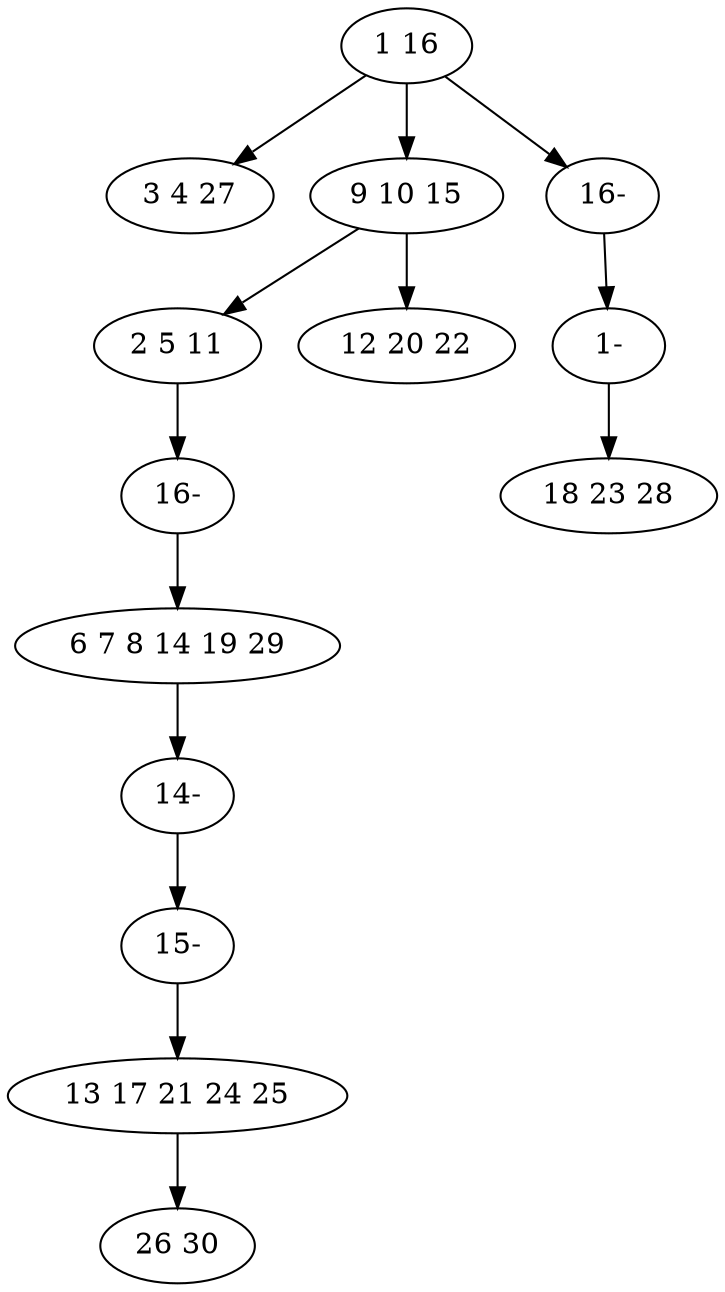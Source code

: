 digraph true_tree {
	"0" -> "1"
	"0" -> "2"
	"2" -> "3"
	"3" -> "11"
	"0" -> "9"
	"4" -> "10"
	"2" -> "7"
	"6" -> "8"
	"9" -> "12"
	"10" -> "13"
	"11" -> "4"
	"12" -> "5"
	"13" -> "6"
	"0" [label="1 16"];
	"1" [label="3 4 27"];
	"2" [label="9 10 15"];
	"3" [label="2 5 11"];
	"4" [label="6 7 8 14 19 29"];
	"5" [label="18 23 28"];
	"6" [label="13 17 21 24 25"];
	"7" [label="12 20 22"];
	"8" [label="26 30"];
	"9" [label="16-"];
	"10" [label="14-"];
	"11" [label="16-"];
	"12" [label="1-"];
	"13" [label="15-"];
}
